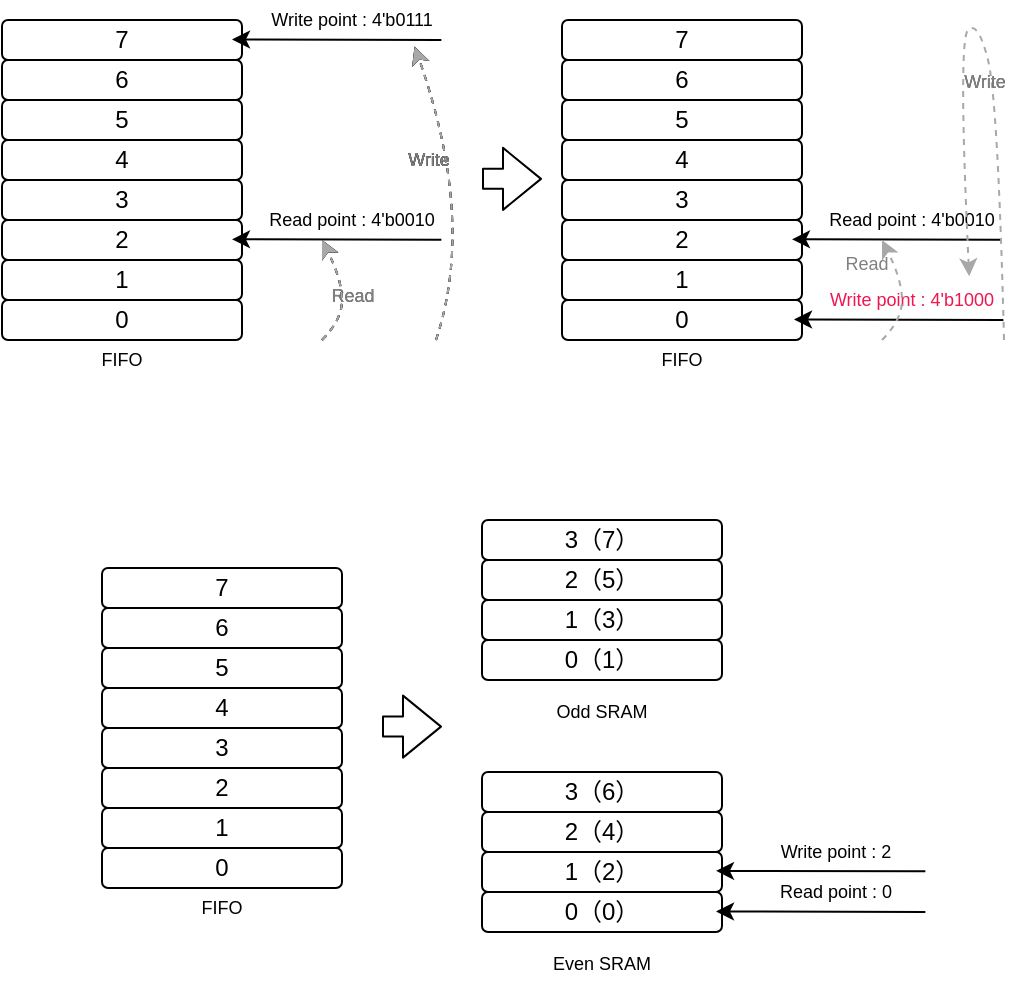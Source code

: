 <mxfile>
    <diagram id="I5H_NUQst8HR3VRnjbis" name="Page-1">
        <mxGraphModel dx="1129" dy="367" grid="1" gridSize="10" guides="1" tooltips="1" connect="1" arrows="1" fold="1" page="1" pageScale="1" pageWidth="1169" pageHeight="827" background="#ffffff" math="0" shadow="0">
            <root>
                <mxCell id="0"/>
                <mxCell id="1" parent="0"/>
                <mxCell id="2" value="7" style="rounded=1;whiteSpace=wrap;html=1;fillColor=none;strokeColor=#000000;fontColor=#000000;" parent="1" vertex="1">
                    <mxGeometry x="180" y="70" width="120" height="20" as="geometry"/>
                </mxCell>
                <mxCell id="3" value="6" style="rounded=1;whiteSpace=wrap;html=1;fillColor=none;strokeColor=#000000;fontColor=#000000;" parent="1" vertex="1">
                    <mxGeometry x="180" y="90" width="120" height="20" as="geometry"/>
                </mxCell>
                <mxCell id="4" value="5" style="rounded=1;whiteSpace=wrap;html=1;fillColor=none;strokeColor=#000000;fontColor=#000000;" parent="1" vertex="1">
                    <mxGeometry x="180" y="110" width="120" height="20" as="geometry"/>
                </mxCell>
                <mxCell id="5" value="4" style="rounded=1;whiteSpace=wrap;html=1;fillColor=none;strokeColor=#000000;fontColor=#000000;" parent="1" vertex="1">
                    <mxGeometry x="180" y="130" width="120" height="20" as="geometry"/>
                </mxCell>
                <mxCell id="6" value="3" style="rounded=1;whiteSpace=wrap;html=1;fillColor=none;strokeColor=#000000;fontColor=#000000;" parent="1" vertex="1">
                    <mxGeometry x="180" y="150" width="120" height="20" as="geometry"/>
                </mxCell>
                <mxCell id="7" value="2" style="rounded=1;whiteSpace=wrap;html=1;fillColor=none;strokeColor=#000000;fontColor=#000000;" parent="1" vertex="1">
                    <mxGeometry x="180" y="170" width="120" height="20" as="geometry"/>
                </mxCell>
                <mxCell id="8" value="1" style="rounded=1;whiteSpace=wrap;html=1;fillColor=none;strokeColor=#000000;fontColor=#000000;" parent="1" vertex="1">
                    <mxGeometry x="180" y="190" width="120" height="20" as="geometry"/>
                </mxCell>
                <mxCell id="9" value="0" style="rounded=1;whiteSpace=wrap;html=1;fillColor=none;strokeColor=#000000;fontColor=#000000;" parent="1" vertex="1">
                    <mxGeometry x="180" y="210" width="120" height="20" as="geometry"/>
                </mxCell>
                <mxCell id="11" value="" style="endArrow=classic;html=1;fontColor=#000000;strokeColor=#000000;entryX=1;entryY=0.5;entryDx=0;entryDy=0;exitX=0.947;exitY=0.993;exitDx=0;exitDy=0;exitPerimeter=0;" parent="1" source="12" edge="1">
                    <mxGeometry width="50" height="50" relative="1" as="geometry">
                        <mxPoint x="335" y="180" as="sourcePoint"/>
                        <mxPoint x="295" y="179.66" as="targetPoint"/>
                    </mxGeometry>
                </mxCell>
                <mxCell id="12" value="Read point : 4'b0010" style="text;html=1;strokeColor=none;fillColor=none;align=center;verticalAlign=middle;whiteSpace=wrap;rounded=0;fontColor=#000000;fontSize=9;" parent="1" vertex="1">
                    <mxGeometry x="305" y="160" width="100" height="20" as="geometry"/>
                </mxCell>
                <mxCell id="13" value="" style="endArrow=classic;html=1;fontColor=#000000;strokeColor=#000000;entryX=1;entryY=0.5;entryDx=0;entryDy=0;exitX=0.947;exitY=0.993;exitDx=0;exitDy=0;exitPerimeter=0;" parent="1" edge="1">
                    <mxGeometry width="50" height="50" relative="1" as="geometry">
                        <mxPoint x="399.7" y="79.96" as="sourcePoint"/>
                        <mxPoint x="295" y="79.76" as="targetPoint"/>
                    </mxGeometry>
                </mxCell>
                <mxCell id="14" value="Write point : 4'b0111" style="text;html=1;strokeColor=none;fillColor=none;align=center;verticalAlign=middle;whiteSpace=wrap;rounded=0;fontColor=#000000;fontSize=9;" parent="1" vertex="1">
                    <mxGeometry x="305" y="60" width="100" height="20" as="geometry"/>
                </mxCell>
                <mxCell id="15" value="" style="curved=1;endArrow=classic;html=1;fontSize=9;fontColor=#000000;strokeColor=#000000;entryX=0.643;entryY=1.164;entryDx=0;entryDy=0;entryPerimeter=0;dashed=1;" parent="1" edge="1">
                    <mxGeometry width="50" height="50" relative="1" as="geometry">
                        <mxPoint x="397" y="230" as="sourcePoint"/>
                        <mxPoint x="386.3" y="83.28" as="targetPoint"/>
                        <Array as="points">
                            <mxPoint x="417" y="170"/>
                        </Array>
                    </mxGeometry>
                </mxCell>
                <mxCell id="31" value="Write" style="edgeLabel;html=1;align=center;verticalAlign=middle;resizable=0;points=[];fontSize=9;labelBackgroundColor=none;fontColor=#333333;" parent="15" vertex="1" connectable="0">
                    <mxGeometry x="0.261" y="4" relative="1" as="geometry">
                        <mxPoint x="-9" y="1" as="offset"/>
                    </mxGeometry>
                </mxCell>
                <mxCell id="35" value="Write" style="edgeLabel;html=1;align=center;verticalAlign=middle;resizable=0;points=[];fontSize=9;labelBackgroundColor=none;fontColor=#808080;" parent="15" vertex="1" connectable="0">
                    <mxGeometry x="0.261" y="4" relative="1" as="geometry">
                        <mxPoint x="-9" y="1" as="offset"/>
                    </mxGeometry>
                </mxCell>
                <mxCell id="16" value="" style="curved=1;endArrow=classic;html=1;fontSize=9;fontColor=#000000;strokeColor=#000000;dashed=1;" parent="1" edge="1">
                    <mxGeometry width="50" height="50" relative="1" as="geometry">
                        <mxPoint x="340" y="230" as="sourcePoint"/>
                        <mxPoint x="340" y="180" as="targetPoint"/>
                        <Array as="points">
                            <mxPoint x="350" y="220"/>
                            <mxPoint x="350" y="200"/>
                        </Array>
                    </mxGeometry>
                </mxCell>
                <mxCell id="17" value="7" style="rounded=1;whiteSpace=wrap;html=1;fillColor=none;strokeColor=#000000;fontColor=#000000;" parent="1" vertex="1">
                    <mxGeometry x="460" y="70" width="120" height="20" as="geometry"/>
                </mxCell>
                <mxCell id="18" value="6" style="rounded=1;whiteSpace=wrap;html=1;fillColor=none;strokeColor=#000000;fontColor=#000000;" parent="1" vertex="1">
                    <mxGeometry x="460" y="90" width="120" height="20" as="geometry"/>
                </mxCell>
                <mxCell id="19" value="5" style="rounded=1;whiteSpace=wrap;html=1;fillColor=none;strokeColor=#000000;fontColor=#000000;" parent="1" vertex="1">
                    <mxGeometry x="460" y="110" width="120" height="20" as="geometry"/>
                </mxCell>
                <mxCell id="20" value="4" style="rounded=1;whiteSpace=wrap;html=1;fillColor=none;strokeColor=#000000;fontColor=#000000;" parent="1" vertex="1">
                    <mxGeometry x="460" y="130" width="120" height="20" as="geometry"/>
                </mxCell>
                <mxCell id="21" value="3" style="rounded=1;whiteSpace=wrap;html=1;fillColor=none;strokeColor=#000000;fontColor=#000000;" parent="1" vertex="1">
                    <mxGeometry x="460" y="150" width="120" height="20" as="geometry"/>
                </mxCell>
                <mxCell id="22" value="2" style="rounded=1;whiteSpace=wrap;html=1;fillColor=none;strokeColor=#000000;fontColor=#000000;" parent="1" vertex="1">
                    <mxGeometry x="460" y="170" width="120" height="20" as="geometry"/>
                </mxCell>
                <mxCell id="23" value="1" style="rounded=1;whiteSpace=wrap;html=1;fillColor=none;strokeColor=#000000;fontColor=#000000;" parent="1" vertex="1">
                    <mxGeometry x="460" y="190" width="120" height="20" as="geometry"/>
                </mxCell>
                <mxCell id="24" value="0" style="rounded=1;whiteSpace=wrap;html=1;fillColor=none;strokeColor=#000000;fontColor=#000000;" parent="1" vertex="1">
                    <mxGeometry x="460" y="210" width="120" height="20" as="geometry"/>
                </mxCell>
                <mxCell id="25" value="" style="endArrow=classic;html=1;fontColor=#000000;strokeColor=#000000;entryX=1;entryY=0.5;entryDx=0;entryDy=0;exitX=0.947;exitY=0.993;exitDx=0;exitDy=0;exitPerimeter=0;" parent="1" source="26" edge="1">
                    <mxGeometry width="50" height="50" relative="1" as="geometry">
                        <mxPoint x="615" y="180" as="sourcePoint"/>
                        <mxPoint x="575" y="179.66" as="targetPoint"/>
                    </mxGeometry>
                </mxCell>
                <mxCell id="26" value="Read point : 4'b0010" style="text;html=1;strokeColor=none;fillColor=none;align=center;verticalAlign=middle;whiteSpace=wrap;rounded=0;fontColor=#000000;fontSize=9;" parent="1" vertex="1">
                    <mxGeometry x="585" y="160" width="100" height="20" as="geometry"/>
                </mxCell>
                <mxCell id="27" value="" style="endArrow=classic;html=1;fontColor=#000000;strokeColor=#000000;entryX=1;entryY=0.5;entryDx=0;entryDy=0;exitX=0.947;exitY=0.993;exitDx=0;exitDy=0;exitPerimeter=0;" parent="1" edge="1">
                    <mxGeometry width="50" height="50" relative="1" as="geometry">
                        <mxPoint x="680.7" y="219.96" as="sourcePoint"/>
                        <mxPoint x="576" y="219.76" as="targetPoint"/>
                    </mxGeometry>
                </mxCell>
                <mxCell id="28" value="Write point : 4'b1000" style="text;html=1;strokeColor=none;fillColor=none;align=center;verticalAlign=middle;whiteSpace=wrap;rounded=0;fontSize=9;fontColor=#F01650;" parent="1" vertex="1">
                    <mxGeometry x="585" y="200" width="100" height="20" as="geometry"/>
                </mxCell>
                <mxCell id="29" value="" style="curved=1;endArrow=classic;html=1;fontSize=9;dashed=1;entryX=0.706;entryY=-0.093;entryDx=0;entryDy=0;entryPerimeter=0;fontColor=#A6A6A6;strokeColor=#A8A8A8;" parent="1" edge="1">
                    <mxGeometry width="50" height="50" relative="1" as="geometry">
                        <mxPoint x="681" y="230" as="sourcePoint"/>
                        <mxPoint x="663.6" y="198.14" as="targetPoint"/>
                        <Array as="points">
                            <mxPoint x="678" y="110"/>
                            <mxPoint x="668" y="70"/>
                            <mxPoint x="658" y="80"/>
                        </Array>
                    </mxGeometry>
                </mxCell>
                <mxCell id="30" value="" style="curved=1;endArrow=classic;html=1;fontSize=9;dashed=1;fontColor=#A6A6A6;strokeColor=#A8A8A8;" parent="1" edge="1">
                    <mxGeometry width="50" height="50" relative="1" as="geometry">
                        <mxPoint x="620" y="230" as="sourcePoint"/>
                        <mxPoint x="620" y="180" as="targetPoint"/>
                        <Array as="points">
                            <mxPoint x="630" y="220"/>
                            <mxPoint x="630" y="200"/>
                        </Array>
                    </mxGeometry>
                </mxCell>
                <mxCell id="32" value="Read" style="edgeLabel;html=1;align=center;verticalAlign=middle;resizable=0;points=[];fontSize=9;labelBackgroundColor=none;fontColor=#333333;" parent="1" vertex="1" connectable="0">
                    <mxGeometry x="354.996" y="210.002" as="geometry">
                        <mxPoint y="-2" as="offset"/>
                    </mxGeometry>
                </mxCell>
                <mxCell id="33" value="Write" style="edgeLabel;html=1;align=center;verticalAlign=middle;resizable=0;points=[];fontSize=9;labelBackgroundColor=none;fontColor=#333333;" parent="1" vertex="1" connectable="0">
                    <mxGeometry x="670.726" y="100.922" as="geometry"/>
                </mxCell>
                <mxCell id="34" value="Read" style="edgeLabel;html=1;align=center;verticalAlign=middle;resizable=0;points=[];fontSize=9;labelBackgroundColor=none;fontColor=#808080;" parent="1" vertex="1" connectable="0">
                    <mxGeometry x="611.996" y="194.002" as="geometry">
                        <mxPoint y="-2" as="offset"/>
                    </mxGeometry>
                </mxCell>
                <mxCell id="36" value="Read" style="edgeLabel;html=1;align=center;verticalAlign=middle;resizable=0;points=[];fontSize=9;labelBackgroundColor=none;fontColor=#808080;" parent="1" vertex="1" connectable="0">
                    <mxGeometry x="354.996" y="210.002" as="geometry">
                        <mxPoint y="-2" as="offset"/>
                    </mxGeometry>
                </mxCell>
                <mxCell id="37" value="Write" style="edgeLabel;html=1;align=center;verticalAlign=middle;resizable=0;points=[];fontSize=9;labelBackgroundColor=none;fontColor=#808080;" parent="1" vertex="1" connectable="0">
                    <mxGeometry x="670.726" y="100.922" as="geometry"/>
                </mxCell>
                <mxCell id="38" value="" style="curved=1;endArrow=classic;html=1;fontSize=9;fontColor=#000000;strokeColor=#000000;entryX=0.643;entryY=1.164;entryDx=0;entryDy=0;entryPerimeter=0;dashed=1;" parent="1" edge="1">
                    <mxGeometry width="50" height="50" relative="1" as="geometry">
                        <mxPoint x="397" y="230" as="sourcePoint"/>
                        <mxPoint x="386.3" y="83.28" as="targetPoint"/>
                        <Array as="points">
                            <mxPoint x="417" y="170"/>
                        </Array>
                    </mxGeometry>
                </mxCell>
                <mxCell id="39" value="Write" style="edgeLabel;html=1;align=center;verticalAlign=middle;resizable=0;points=[];fontSize=9;labelBackgroundColor=none;fontColor=#333333;" parent="38" vertex="1" connectable="0">
                    <mxGeometry x="0.261" y="4" relative="1" as="geometry">
                        <mxPoint x="-9" y="1" as="offset"/>
                    </mxGeometry>
                </mxCell>
                <mxCell id="40" value="Write" style="edgeLabel;html=1;align=center;verticalAlign=middle;resizable=0;points=[];fontSize=9;labelBackgroundColor=none;fontColor=#808080;" parent="38" vertex="1" connectable="0">
                    <mxGeometry x="0.261" y="4" relative="1" as="geometry">
                        <mxPoint x="-9" y="1" as="offset"/>
                    </mxGeometry>
                </mxCell>
                <mxCell id="41" value="" style="curved=1;endArrow=classic;html=1;fontSize=9;fontColor=#000000;strokeColor=#000000;dashed=1;" parent="1" edge="1">
                    <mxGeometry width="50" height="50" relative="1" as="geometry">
                        <mxPoint x="340" y="230" as="sourcePoint"/>
                        <mxPoint x="340" y="180" as="targetPoint"/>
                        <Array as="points">
                            <mxPoint x="350" y="220"/>
                            <mxPoint x="350" y="200"/>
                        </Array>
                    </mxGeometry>
                </mxCell>
                <mxCell id="42" value="" style="curved=1;endArrow=classic;html=1;fontSize=9;entryX=0.643;entryY=1.164;entryDx=0;entryDy=0;entryPerimeter=0;dashed=1;fontColor=#A6A6A6;strokeColor=#A8A8A8;" parent="1" edge="1">
                    <mxGeometry width="50" height="50" relative="1" as="geometry">
                        <mxPoint x="397" y="230" as="sourcePoint"/>
                        <mxPoint x="386.3" y="83.28" as="targetPoint"/>
                        <Array as="points">
                            <mxPoint x="417" y="170"/>
                        </Array>
                    </mxGeometry>
                </mxCell>
                <mxCell id="43" value="Write" style="edgeLabel;html=1;align=center;verticalAlign=middle;resizable=0;points=[];fontSize=9;labelBackgroundColor=none;fontColor=#333333;" parent="42" vertex="1" connectable="0">
                    <mxGeometry x="0.261" y="4" relative="1" as="geometry">
                        <mxPoint x="-9" y="1" as="offset"/>
                    </mxGeometry>
                </mxCell>
                <mxCell id="44" value="Write" style="edgeLabel;html=1;align=center;verticalAlign=middle;resizable=0;points=[];fontSize=9;labelBackgroundColor=none;fontColor=#808080;" parent="42" vertex="1" connectable="0">
                    <mxGeometry x="0.261" y="4" relative="1" as="geometry">
                        <mxPoint x="-9" y="1" as="offset"/>
                    </mxGeometry>
                </mxCell>
                <mxCell id="45" value="" style="curved=1;endArrow=classic;html=1;fontSize=9;dashed=1;fontColor=#A6A6A6;strokeColor=#A8A8A8;" parent="1" edge="1">
                    <mxGeometry width="50" height="50" relative="1" as="geometry">
                        <mxPoint x="340" y="230" as="sourcePoint"/>
                        <mxPoint x="340" y="180" as="targetPoint"/>
                        <Array as="points">
                            <mxPoint x="350" y="220"/>
                            <mxPoint x="350" y="200"/>
                        </Array>
                    </mxGeometry>
                </mxCell>
                <mxCell id="46" value="FIFO" style="text;html=1;strokeColor=none;fillColor=none;align=center;verticalAlign=middle;whiteSpace=wrap;rounded=0;fontColor=#000000;fontSize=9;" parent="1" vertex="1">
                    <mxGeometry x="190" y="230" width="100" height="20" as="geometry"/>
                </mxCell>
                <mxCell id="47" value="FIFO" style="text;html=1;strokeColor=none;fillColor=none;align=center;verticalAlign=middle;whiteSpace=wrap;rounded=0;fontColor=#000000;fontSize=9;" parent="1" vertex="1">
                    <mxGeometry x="470" y="230" width="100" height="20" as="geometry"/>
                </mxCell>
                <mxCell id="48" value="" style="shape=flexArrow;endArrow=classic;html=1;fontSize=9;fontColor=#A6A6A6;strokeColor=#000000;" parent="1" edge="1">
                    <mxGeometry width="50" height="50" relative="1" as="geometry">
                        <mxPoint x="420" y="149.43" as="sourcePoint"/>
                        <mxPoint x="450" y="149.43" as="targetPoint"/>
                    </mxGeometry>
                </mxCell>
                <mxCell id="49" value="7" style="rounded=1;whiteSpace=wrap;html=1;fillColor=none;strokeColor=#000000;fontColor=#000000;" vertex="1" parent="1">
                    <mxGeometry x="230" y="344" width="120" height="20" as="geometry"/>
                </mxCell>
                <mxCell id="50" value="6" style="rounded=1;whiteSpace=wrap;html=1;fillColor=none;strokeColor=#000000;fontColor=#000000;" vertex="1" parent="1">
                    <mxGeometry x="230" y="364" width="120" height="20" as="geometry"/>
                </mxCell>
                <mxCell id="51" value="5" style="rounded=1;whiteSpace=wrap;html=1;fillColor=none;strokeColor=#000000;fontColor=#000000;" vertex="1" parent="1">
                    <mxGeometry x="230" y="384" width="120" height="20" as="geometry"/>
                </mxCell>
                <mxCell id="52" value="4" style="rounded=1;whiteSpace=wrap;html=1;fillColor=none;strokeColor=#000000;fontColor=#000000;" vertex="1" parent="1">
                    <mxGeometry x="230" y="404" width="120" height="20" as="geometry"/>
                </mxCell>
                <mxCell id="53" value="3" style="rounded=1;whiteSpace=wrap;html=1;fillColor=none;strokeColor=#000000;fontColor=#000000;" vertex="1" parent="1">
                    <mxGeometry x="230" y="424" width="120" height="20" as="geometry"/>
                </mxCell>
                <mxCell id="54" value="2" style="rounded=1;whiteSpace=wrap;html=1;fillColor=none;strokeColor=#000000;fontColor=#000000;" vertex="1" parent="1">
                    <mxGeometry x="230" y="444" width="120" height="20" as="geometry"/>
                </mxCell>
                <mxCell id="55" value="1" style="rounded=1;whiteSpace=wrap;html=1;fillColor=none;strokeColor=#000000;fontColor=#000000;" vertex="1" parent="1">
                    <mxGeometry x="230" y="464" width="120" height="20" as="geometry"/>
                </mxCell>
                <mxCell id="56" value="0" style="rounded=1;whiteSpace=wrap;html=1;fillColor=none;strokeColor=#000000;fontColor=#000000;" vertex="1" parent="1">
                    <mxGeometry x="230" y="484" width="120" height="20" as="geometry"/>
                </mxCell>
                <mxCell id="57" value="FIFO" style="text;html=1;strokeColor=none;fillColor=none;align=center;verticalAlign=middle;whiteSpace=wrap;rounded=0;fontColor=#000000;fontSize=9;" vertex="1" parent="1">
                    <mxGeometry x="240" y="504" width="100" height="20" as="geometry"/>
                </mxCell>
                <mxCell id="58" value="" style="shape=flexArrow;endArrow=classic;html=1;fontSize=9;fontColor=#A6A6A6;strokeColor=#000000;" edge="1" parent="1">
                    <mxGeometry width="50" height="50" relative="1" as="geometry">
                        <mxPoint x="370" y="423.31" as="sourcePoint"/>
                        <mxPoint x="400" y="423.31" as="targetPoint"/>
                    </mxGeometry>
                </mxCell>
                <mxCell id="59" value="3（7）" style="rounded=1;whiteSpace=wrap;html=1;fillColor=none;strokeColor=#000000;fontColor=#000000;" vertex="1" parent="1">
                    <mxGeometry x="420" y="320" width="120" height="20" as="geometry"/>
                </mxCell>
                <mxCell id="60" value="2（5）" style="rounded=1;whiteSpace=wrap;html=1;fillColor=none;strokeColor=#000000;fontColor=#000000;" vertex="1" parent="1">
                    <mxGeometry x="420" y="340" width="120" height="20" as="geometry"/>
                </mxCell>
                <mxCell id="61" value="1（3）" style="rounded=1;whiteSpace=wrap;html=1;fillColor=none;strokeColor=#000000;fontColor=#000000;" vertex="1" parent="1">
                    <mxGeometry x="420" y="360" width="120" height="20" as="geometry"/>
                </mxCell>
                <mxCell id="62" value="0（1）" style="rounded=1;whiteSpace=wrap;html=1;fillColor=none;strokeColor=#000000;fontColor=#000000;" vertex="1" parent="1">
                    <mxGeometry x="420" y="380" width="120" height="20" as="geometry"/>
                </mxCell>
                <mxCell id="63" value="Odd SRAM" style="text;html=1;strokeColor=none;fillColor=none;align=center;verticalAlign=middle;whiteSpace=wrap;rounded=0;fontColor=#000000;fontSize=9;" vertex="1" parent="1">
                    <mxGeometry x="430" y="406" width="100" height="20" as="geometry"/>
                </mxCell>
                <mxCell id="64" value="3（6）" style="rounded=1;whiteSpace=wrap;html=1;fillColor=none;strokeColor=#000000;fontColor=#000000;" vertex="1" parent="1">
                    <mxGeometry x="420" y="446" width="120" height="20" as="geometry"/>
                </mxCell>
                <mxCell id="65" value="2（4）" style="rounded=1;whiteSpace=wrap;html=1;fillColor=none;strokeColor=#000000;fontColor=#000000;" vertex="1" parent="1">
                    <mxGeometry x="420" y="466" width="120" height="20" as="geometry"/>
                </mxCell>
                <mxCell id="66" value="1（2）" style="rounded=1;whiteSpace=wrap;html=1;fillColor=none;strokeColor=#000000;fontColor=#000000;" vertex="1" parent="1">
                    <mxGeometry x="420" y="486" width="120" height="20" as="geometry"/>
                </mxCell>
                <mxCell id="67" value="0（0）" style="rounded=1;whiteSpace=wrap;html=1;fillColor=none;strokeColor=#000000;fontColor=#000000;" vertex="1" parent="1">
                    <mxGeometry x="420" y="506" width="120" height="20" as="geometry"/>
                </mxCell>
                <mxCell id="68" value="Even SRAM" style="text;html=1;strokeColor=none;fillColor=none;align=center;verticalAlign=middle;whiteSpace=wrap;rounded=0;fontColor=#000000;fontSize=9;" vertex="1" parent="1">
                    <mxGeometry x="430" y="532" width="100" height="20" as="geometry"/>
                </mxCell>
                <mxCell id="69" value="" style="endArrow=classic;html=1;fontColor=#000000;strokeColor=#000000;entryX=1;entryY=0.5;entryDx=0;entryDy=0;exitX=0.947;exitY=0.993;exitDx=0;exitDy=0;exitPerimeter=0;" edge="1" parent="1">
                    <mxGeometry width="50" height="50" relative="1" as="geometry">
                        <mxPoint x="641.7" y="515.96" as="sourcePoint"/>
                        <mxPoint x="537" y="515.76" as="targetPoint"/>
                    </mxGeometry>
                </mxCell>
                <mxCell id="70" value="Read point : 0" style="text;html=1;strokeColor=none;fillColor=none;align=center;verticalAlign=middle;whiteSpace=wrap;rounded=0;fontColor=#000000;fontSize=9;" vertex="1" parent="1">
                    <mxGeometry x="547" y="496" width="100" height="20" as="geometry"/>
                </mxCell>
                <mxCell id="71" value="" style="endArrow=classic;html=1;fontColor=#000000;strokeColor=#000000;entryX=1;entryY=0.5;entryDx=0;entryDy=0;exitX=0.947;exitY=0.993;exitDx=0;exitDy=0;exitPerimeter=0;" edge="1" parent="1">
                    <mxGeometry width="50" height="50" relative="1" as="geometry">
                        <mxPoint x="641.7" y="495.63" as="sourcePoint"/>
                        <mxPoint x="537" y="495.43" as="targetPoint"/>
                    </mxGeometry>
                </mxCell>
                <mxCell id="72" value="Write point : 2" style="text;html=1;strokeColor=none;fillColor=none;align=center;verticalAlign=middle;whiteSpace=wrap;rounded=0;fontColor=#000000;fontSize=9;" vertex="1" parent="1">
                    <mxGeometry x="547" y="475.67" width="100" height="20" as="geometry"/>
                </mxCell>
            </root>
        </mxGraphModel>
    </diagram>
</mxfile>
